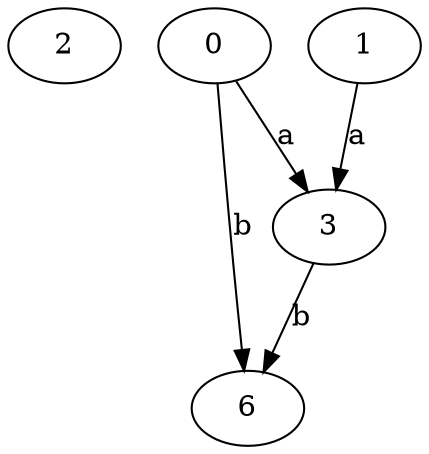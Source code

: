 strict digraph  {
2;
3;
0;
1;
6;
3 -> 6  [label=b];
0 -> 3  [label=a];
0 -> 6  [label=b];
1 -> 3  [label=a];
}
